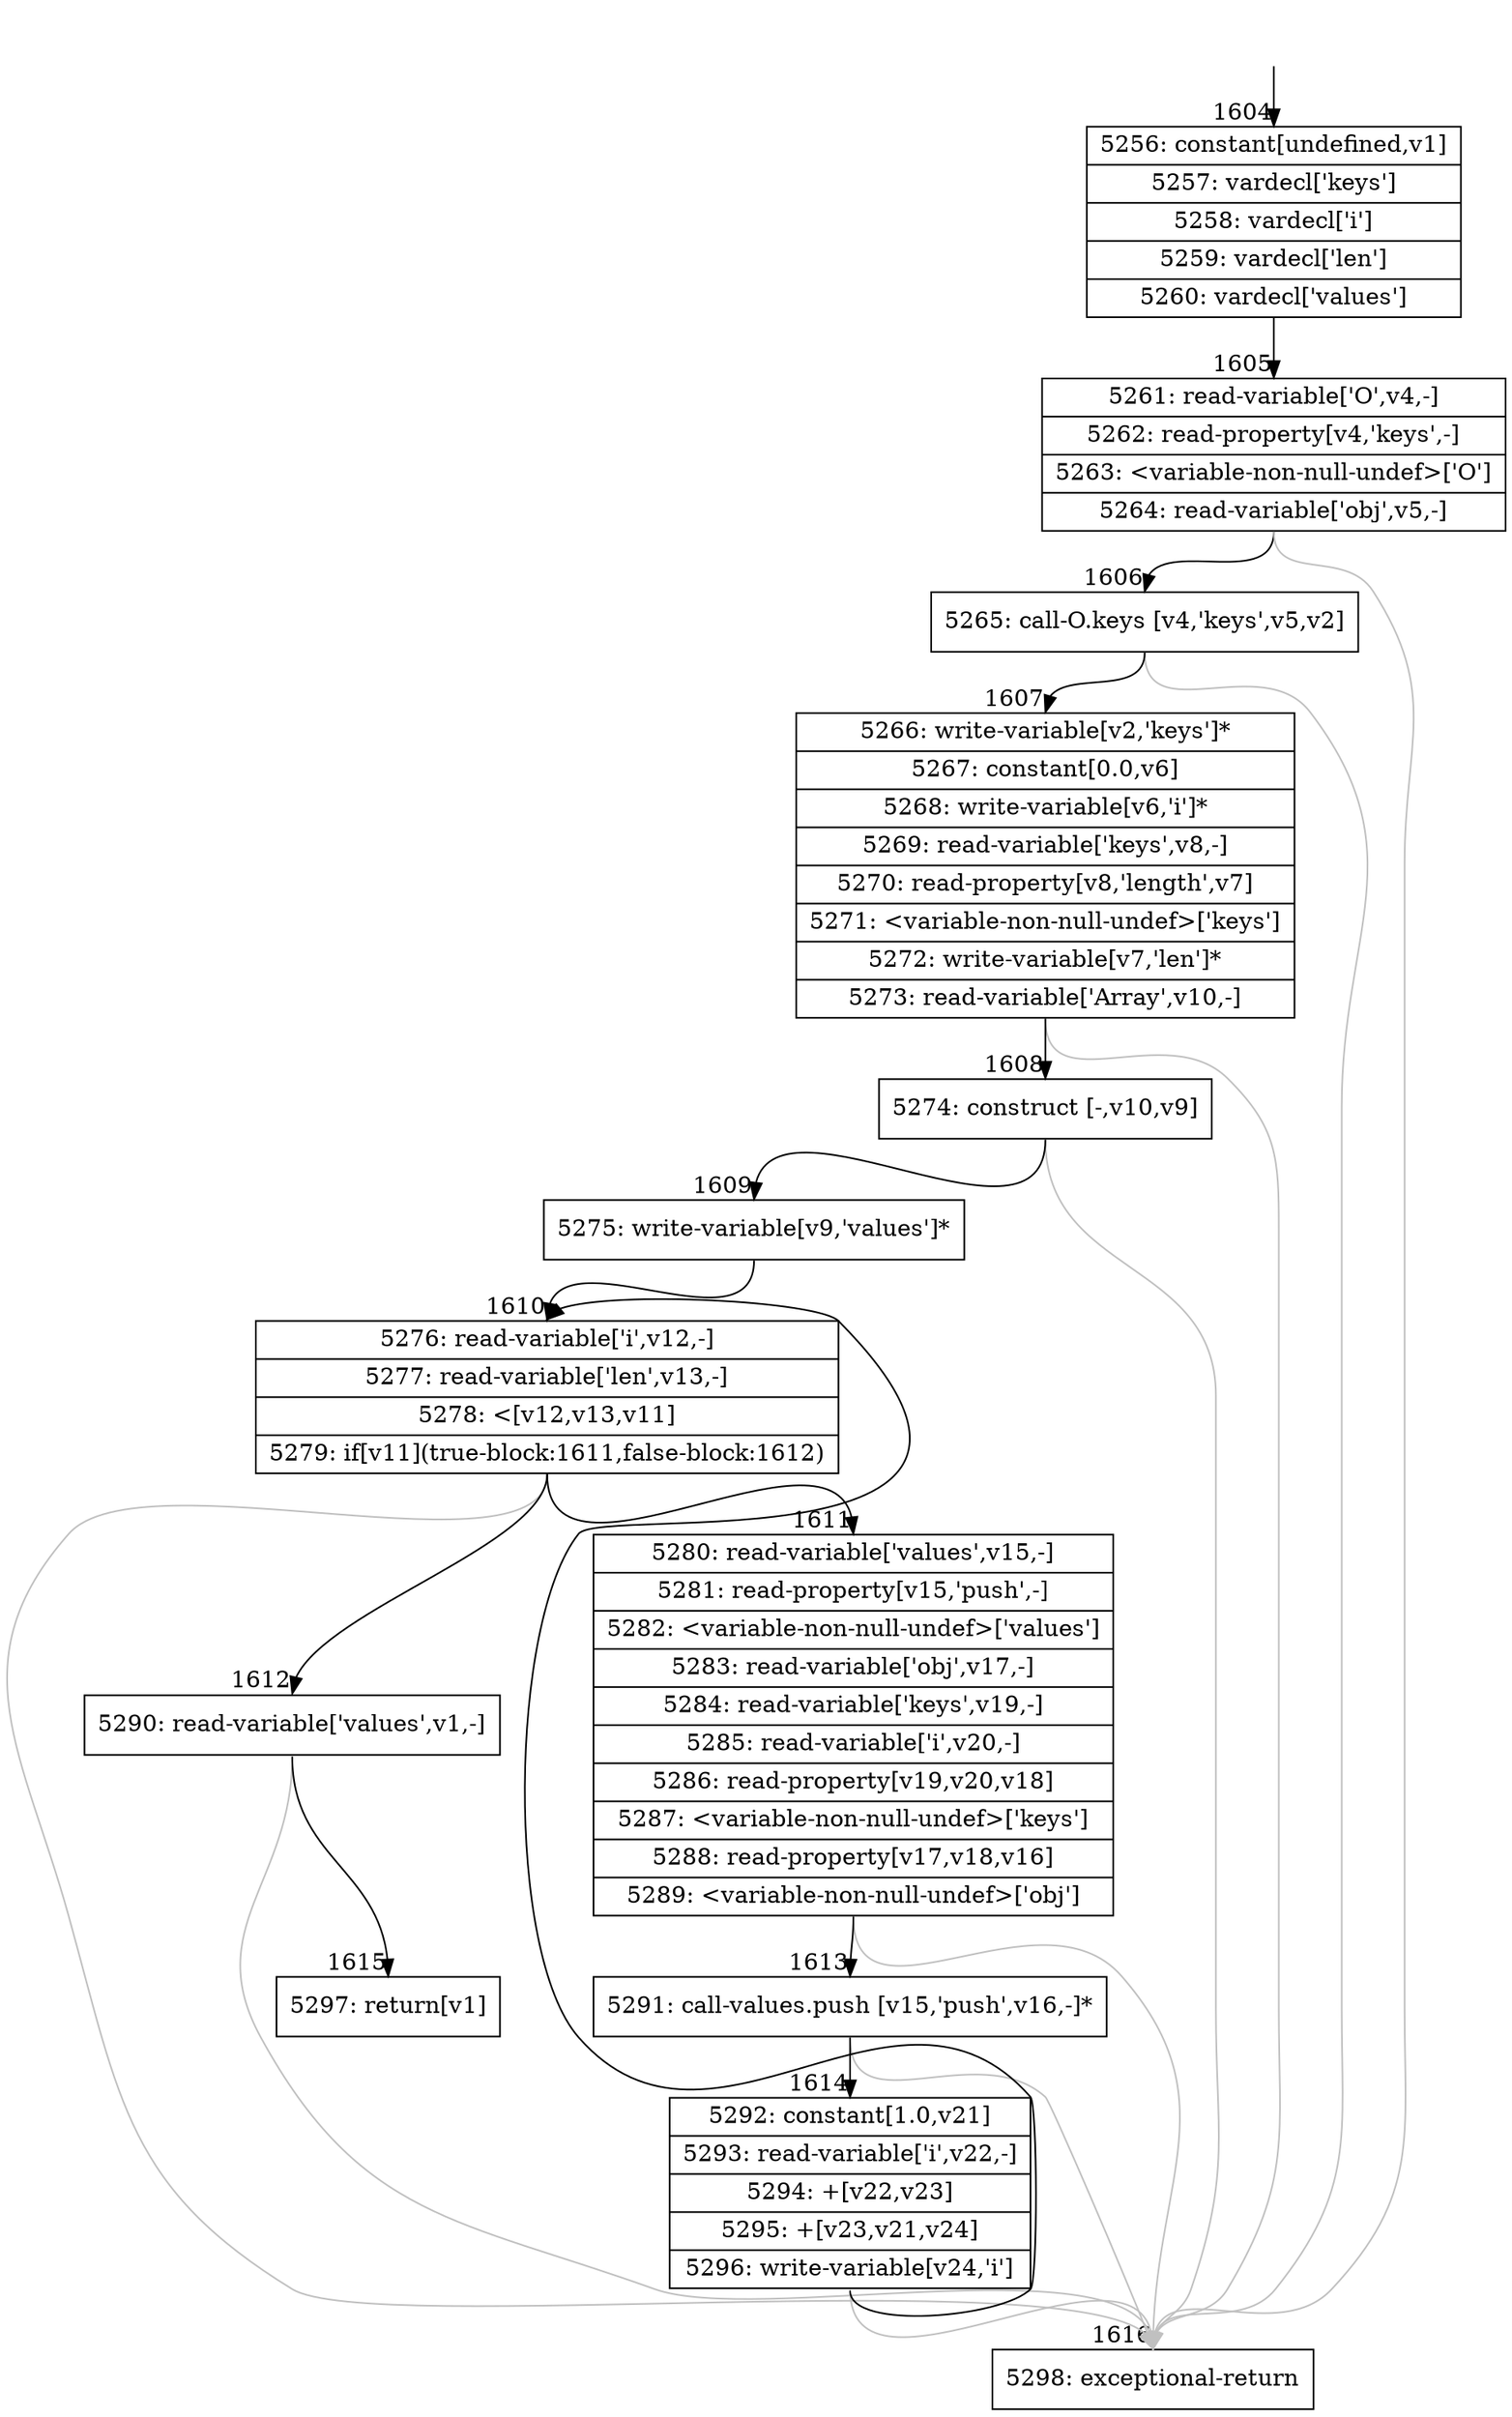 digraph {
rankdir="TD"
BB_entry97[shape=none,label=""];
BB_entry97 -> BB1604 [tailport=s, headport=n, headlabel="    1604"]
BB1604 [shape=record label="{5256: constant[undefined,v1]|5257: vardecl['keys']|5258: vardecl['i']|5259: vardecl['len']|5260: vardecl['values']}" ] 
BB1604 -> BB1605 [tailport=s, headport=n, headlabel="      1605"]
BB1605 [shape=record label="{5261: read-variable['O',v4,-]|5262: read-property[v4,'keys',-]|5263: \<variable-non-null-undef\>['O']|5264: read-variable['obj',v5,-]}" ] 
BB1605 -> BB1606 [tailport=s, headport=n, headlabel="      1606"]
BB1605 -> BB1616 [tailport=s, headport=n, color=gray, headlabel="      1616"]
BB1606 [shape=record label="{5265: call-O.keys [v4,'keys',v5,v2]}" ] 
BB1606 -> BB1607 [tailport=s, headport=n, headlabel="      1607"]
BB1606 -> BB1616 [tailport=s, headport=n, color=gray]
BB1607 [shape=record label="{5266: write-variable[v2,'keys']*|5267: constant[0.0,v6]|5268: write-variable[v6,'i']*|5269: read-variable['keys',v8,-]|5270: read-property[v8,'length',v7]|5271: \<variable-non-null-undef\>['keys']|5272: write-variable[v7,'len']*|5273: read-variable['Array',v10,-]}" ] 
BB1607 -> BB1608 [tailport=s, headport=n, headlabel="      1608"]
BB1607 -> BB1616 [tailport=s, headport=n, color=gray]
BB1608 [shape=record label="{5274: construct [-,v10,v9]}" ] 
BB1608 -> BB1609 [tailport=s, headport=n, headlabel="      1609"]
BB1608 -> BB1616 [tailport=s, headport=n, color=gray]
BB1609 [shape=record label="{5275: write-variable[v9,'values']*}" ] 
BB1609 -> BB1610 [tailport=s, headport=n, headlabel="      1610"]
BB1610 [shape=record label="{5276: read-variable['i',v12,-]|5277: read-variable['len',v13,-]|5278: \<[v12,v13,v11]|5279: if[v11](true-block:1611,false-block:1612)}" ] 
BB1610 -> BB1611 [tailport=s, headport=n, headlabel="      1611"]
BB1610 -> BB1612 [tailport=s, headport=n, headlabel="      1612"]
BB1610 -> BB1616 [tailport=s, headport=n, color=gray]
BB1611 [shape=record label="{5280: read-variable['values',v15,-]|5281: read-property[v15,'push',-]|5282: \<variable-non-null-undef\>['values']|5283: read-variable['obj',v17,-]|5284: read-variable['keys',v19,-]|5285: read-variable['i',v20,-]|5286: read-property[v19,v20,v18]|5287: \<variable-non-null-undef\>['keys']|5288: read-property[v17,v18,v16]|5289: \<variable-non-null-undef\>['obj']}" ] 
BB1611 -> BB1613 [tailport=s, headport=n, headlabel="      1613"]
BB1611 -> BB1616 [tailport=s, headport=n, color=gray]
BB1612 [shape=record label="{5290: read-variable['values',v1,-]}" ] 
BB1612 -> BB1615 [tailport=s, headport=n, headlabel="      1615"]
BB1612 -> BB1616 [tailport=s, headport=n, color=gray]
BB1613 [shape=record label="{5291: call-values.push [v15,'push',v16,-]*}" ] 
BB1613 -> BB1614 [tailport=s, headport=n, headlabel="      1614"]
BB1613 -> BB1616 [tailport=s, headport=n, color=gray]
BB1614 [shape=record label="{5292: constant[1.0,v21]|5293: read-variable['i',v22,-]|5294: +[v22,v23]|5295: +[v23,v21,v24]|5296: write-variable[v24,'i']}" ] 
BB1614 -> BB1610 [tailport=s, headport=n]
BB1614 -> BB1616 [tailport=s, headport=n, color=gray]
BB1615 [shape=record label="{5297: return[v1]}" ] 
BB1616 [shape=record label="{5298: exceptional-return}" ] 
//#$~ 2787
}

